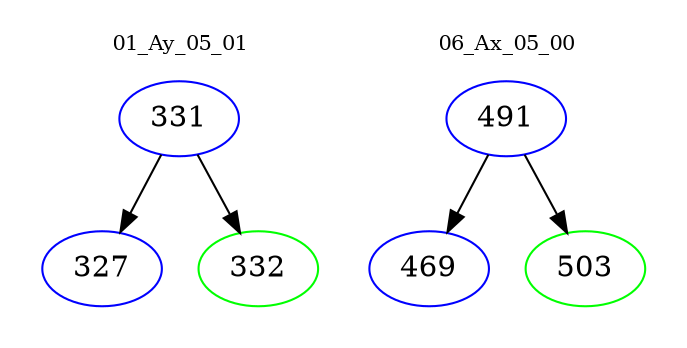 digraph{
subgraph cluster_0 {
color = white
label = "01_Ay_05_01";
fontsize=10;
T0_331 [label="331", color="blue"]
T0_331 -> T0_327 [color="black"]
T0_327 [label="327", color="blue"]
T0_331 -> T0_332 [color="black"]
T0_332 [label="332", color="green"]
}
subgraph cluster_1 {
color = white
label = "06_Ax_05_00";
fontsize=10;
T1_491 [label="491", color="blue"]
T1_491 -> T1_469 [color="black"]
T1_469 [label="469", color="blue"]
T1_491 -> T1_503 [color="black"]
T1_503 [label="503", color="green"]
}
}
